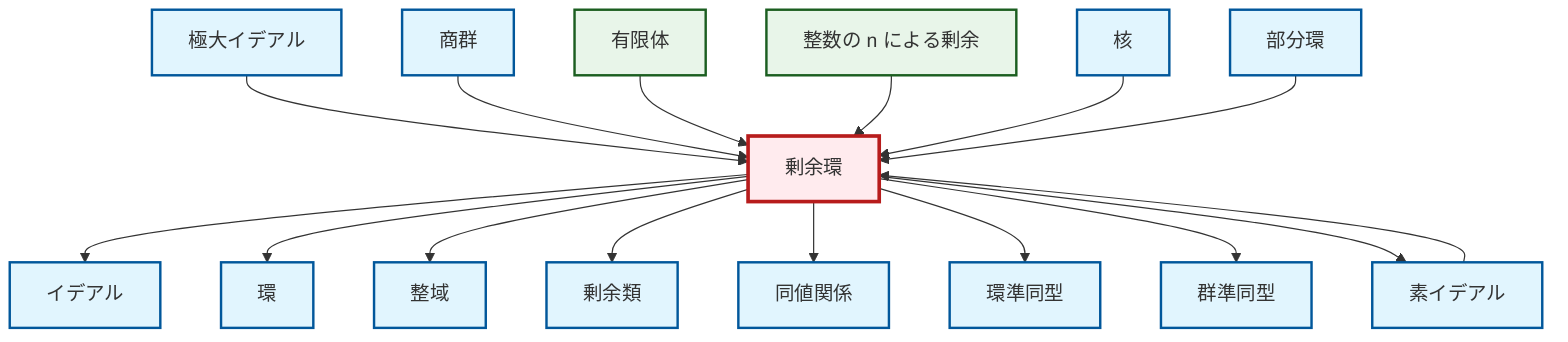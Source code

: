 graph TD
    classDef definition fill:#e1f5fe,stroke:#01579b,stroke-width:2px
    classDef theorem fill:#f3e5f5,stroke:#4a148c,stroke-width:2px
    classDef axiom fill:#fff3e0,stroke:#e65100,stroke-width:2px
    classDef example fill:#e8f5e9,stroke:#1b5e20,stroke-width:2px
    classDef current fill:#ffebee,stroke:#b71c1c,stroke-width:3px
    def-maximal-ideal["極大イデアル"]:::definition
    def-ring["環"]:::definition
    def-prime-ideal["素イデアル"]:::definition
    def-ring-homomorphism["環準同型"]:::definition
    def-subring["部分環"]:::definition
    def-homomorphism["群準同型"]:::definition
    def-equivalence-relation["同値関係"]:::definition
    ex-quotient-integers-mod-n["整数の n による剰余"]:::example
    def-ideal["イデアル"]:::definition
    def-integral-domain["整域"]:::definition
    def-kernel["核"]:::definition
    def-quotient-group["商群"]:::definition
    ex-finite-field["有限体"]:::example
    def-quotient-ring["剰余環"]:::definition
    def-coset["剰余類"]:::definition
    def-quotient-ring --> def-ideal
    def-maximal-ideal --> def-quotient-ring
    def-quotient-ring --> def-ring
    def-quotient-group --> def-quotient-ring
    def-quotient-ring --> def-integral-domain
    ex-finite-field --> def-quotient-ring
    ex-quotient-integers-mod-n --> def-quotient-ring
    def-quotient-ring --> def-coset
    def-quotient-ring --> def-equivalence-relation
    def-quotient-ring --> def-ring-homomorphism
    def-kernel --> def-quotient-ring
    def-quotient-ring --> def-homomorphism
    def-quotient-ring --> def-prime-ideal
    def-prime-ideal --> def-quotient-ring
    def-subring --> def-quotient-ring
    class def-quotient-ring current